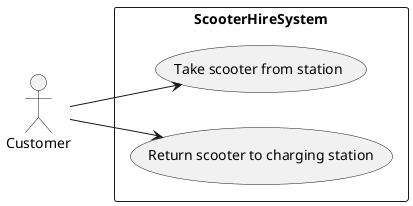 @startuml
left to right direction
actor "Customer" as fc

rectangle ScooterHireSystem {
  usecase "Hire scooter from charging station" as UC1 
  usecase "Take scooter from station" as UC1
  usecase "Return scooter to charging station" as UC2
}

fc --> UC1
fc --> UC2

@enduml
